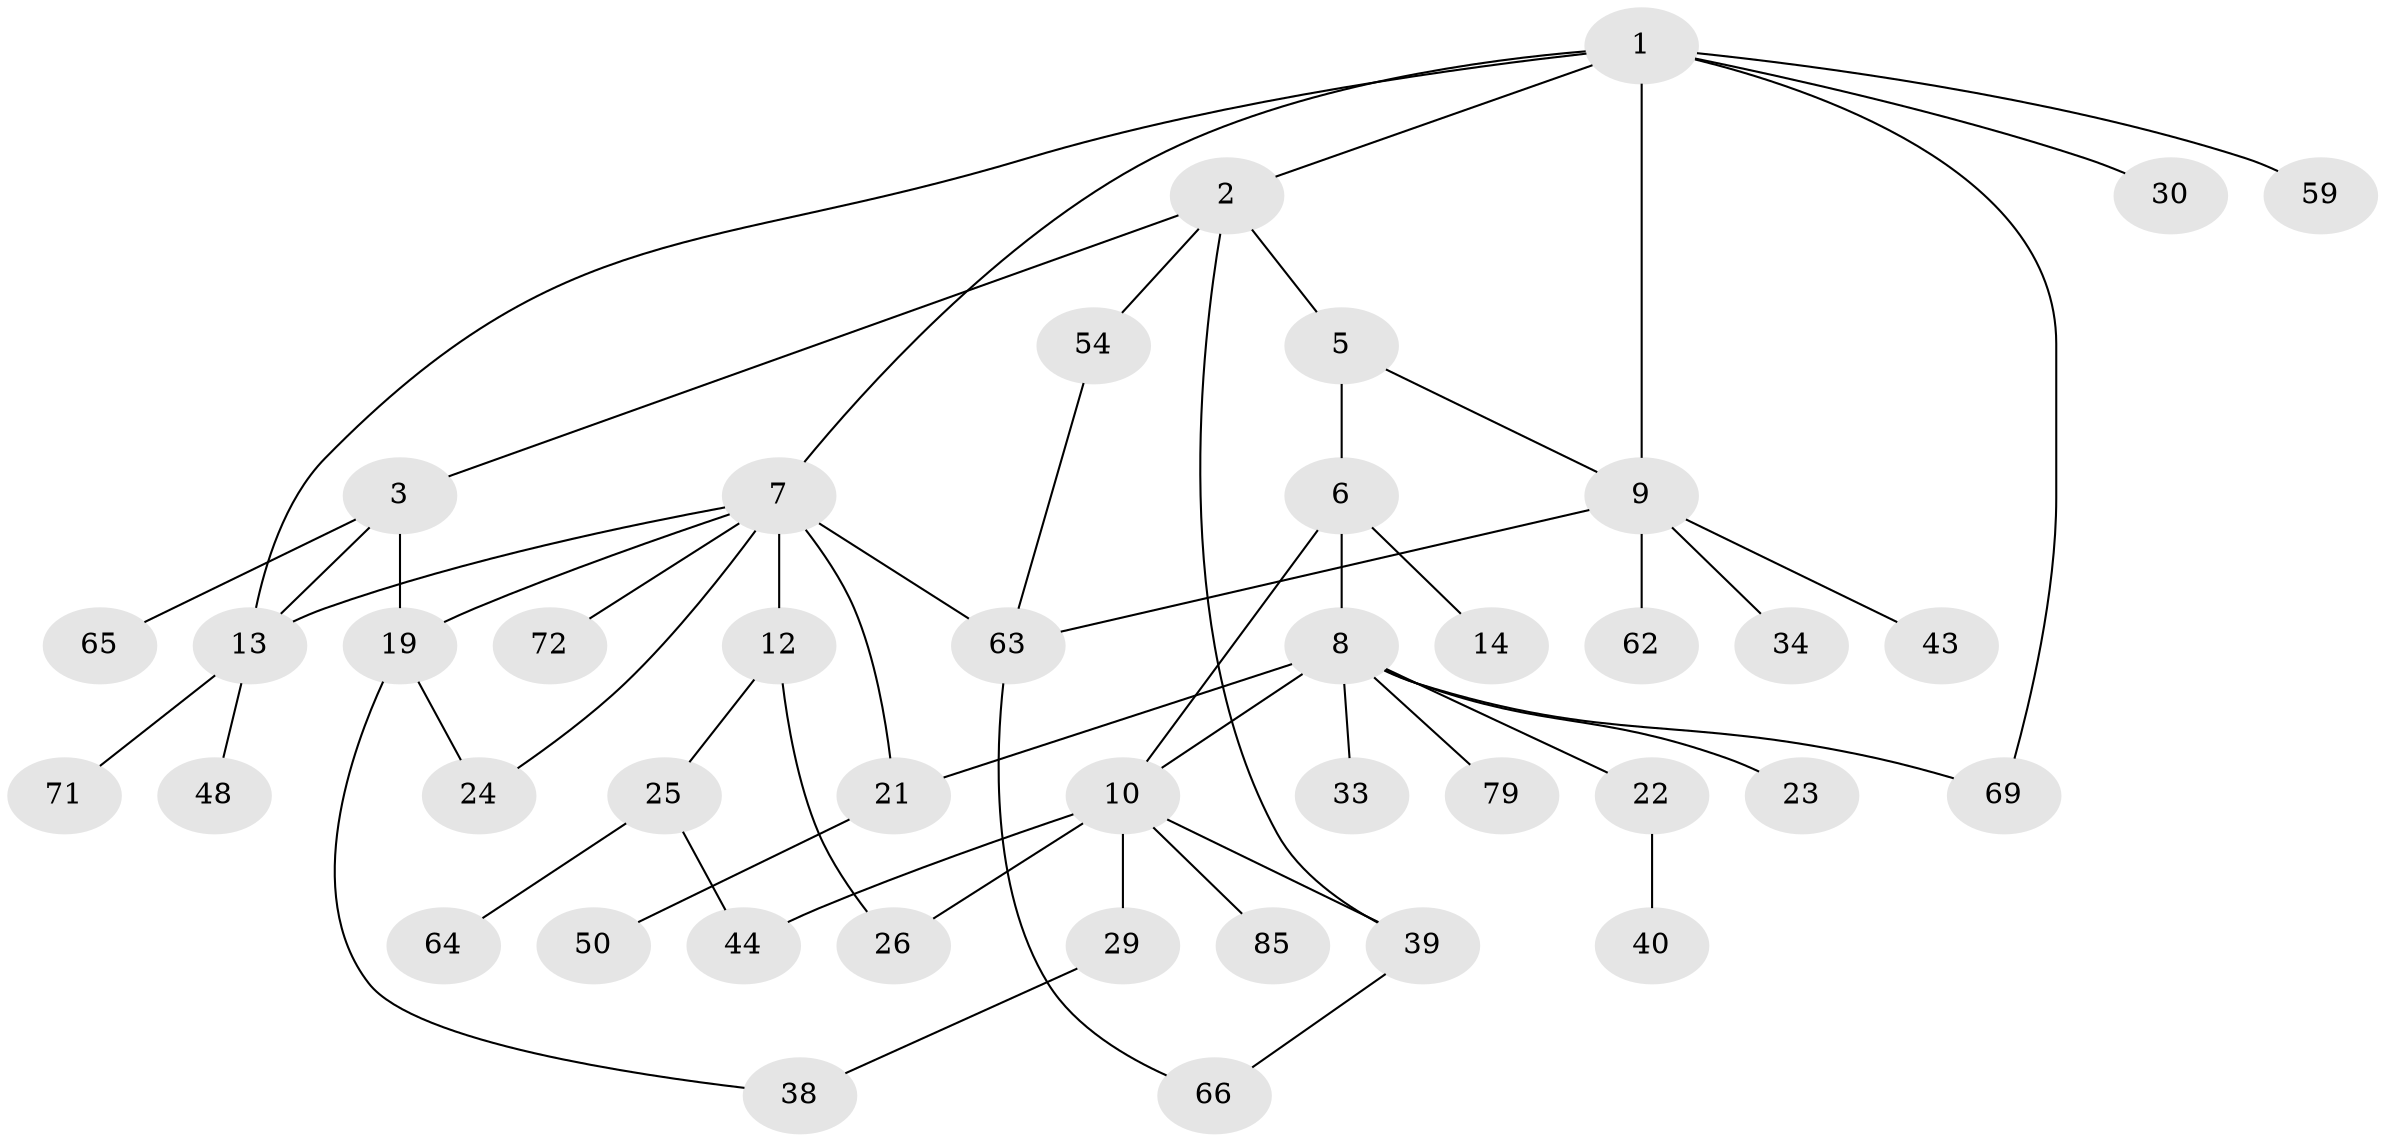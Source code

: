 // original degree distribution, {5: 0.07058823529411765, 4: 0.11764705882352941, 3: 0.18823529411764706, 6: 0.023529411764705882, 7: 0.011764705882352941, 2: 0.2235294117647059, 1: 0.36470588235294116}
// Generated by graph-tools (version 1.1) at 2025/13/03/09/25 04:13:29]
// undirected, 42 vertices, 56 edges
graph export_dot {
graph [start="1"]
  node [color=gray90,style=filled];
  1 [super="+4"];
  2;
  3 [super="+17"];
  5 [super="+18"];
  6;
  7 [super="+56+15+52"];
  8 [super="+20+81+41"];
  9 [super="+45+57+32+11"];
  10 [super="+42+36"];
  12 [super="+55"];
  13 [super="+37+31"];
  14;
  19 [super="+27+61"];
  21 [super="+73"];
  22;
  23;
  24;
  25 [super="+35"];
  26 [super="+83"];
  29 [super="+74+53"];
  30 [super="+51"];
  33;
  34;
  38 [super="+82"];
  39 [super="+68"];
  40;
  43 [super="+84"];
  44 [super="+70+80+67"];
  48;
  50;
  54 [super="+77"];
  59;
  62;
  63 [super="+78"];
  64;
  65;
  66;
  69;
  71;
  72;
  79;
  85;
  1 -- 2;
  1 -- 9;
  1 -- 30;
  1 -- 69;
  1 -- 59;
  1 -- 13;
  1 -- 7;
  2 -- 3;
  2 -- 5;
  2 -- 39;
  2 -- 54;
  3 -- 65;
  3 -- 13;
  3 -- 19 [weight=2];
  5 -- 6;
  5 -- 9;
  6 -- 8;
  6 -- 10;
  6 -- 14;
  7 -- 12;
  7 -- 21 [weight=2];
  7 -- 63 [weight=2];
  7 -- 19 [weight=2];
  7 -- 72;
  7 -- 24;
  7 -- 13;
  8 -- 21;
  8 -- 22;
  8 -- 33;
  8 -- 23;
  8 -- 79;
  8 -- 10;
  8 -- 69;
  9 -- 34;
  9 -- 62;
  9 -- 63;
  9 -- 43;
  10 -- 29;
  10 -- 85;
  10 -- 26;
  10 -- 39;
  10 -- 44;
  12 -- 25;
  12 -- 26;
  13 -- 48;
  13 -- 71;
  19 -- 38;
  19 -- 24;
  21 -- 50;
  22 -- 40;
  25 -- 44;
  25 -- 64;
  29 -- 38;
  39 -- 66;
  54 -- 63;
  63 -- 66;
}
